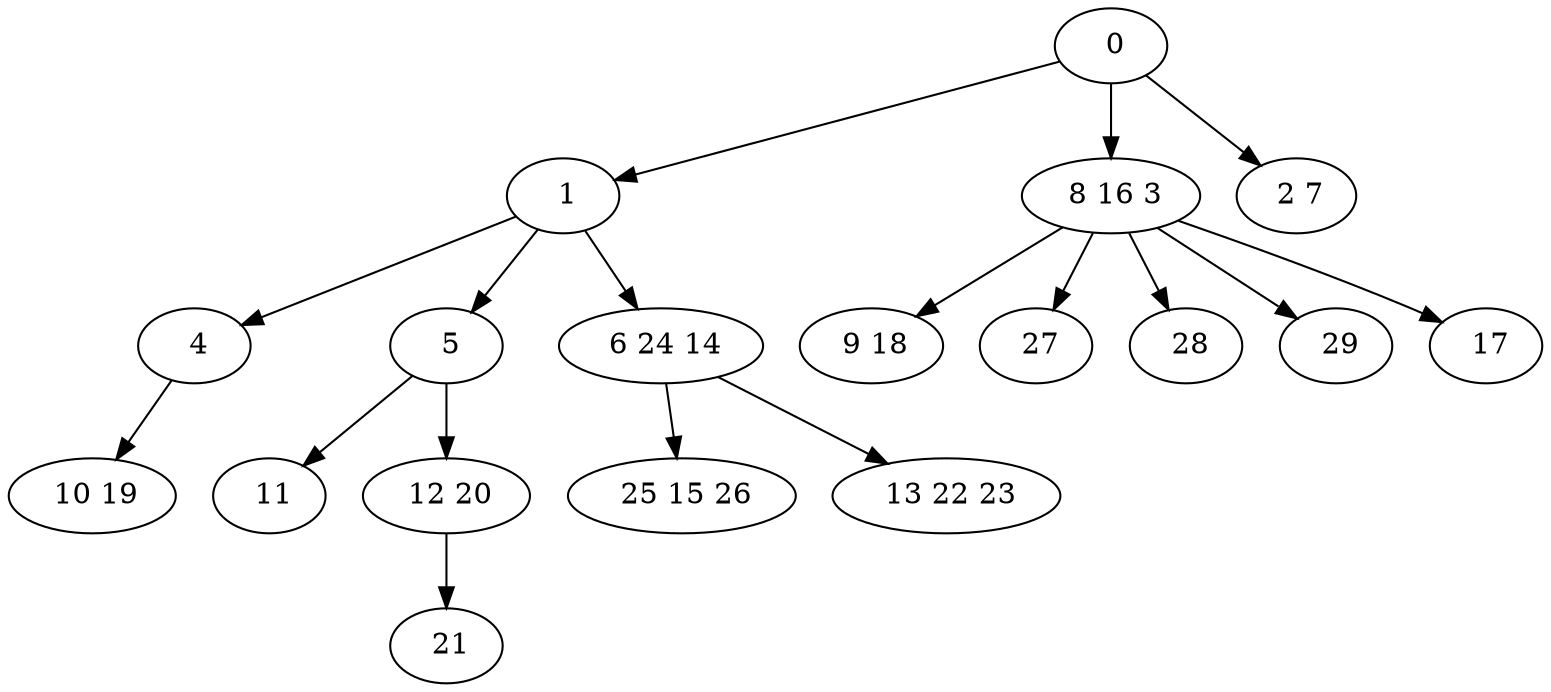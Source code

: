 digraph mytree {
" 0" -> " 1";
" 0" -> " 8 16 3";
" 0" -> " 2 7";
" 1" -> " 4";
" 1" -> " 5";
" 1" -> " 6 24 14";
" 8 16 3" -> " 9 18";
" 8 16 3" -> " 27";
" 8 16 3" -> " 28";
" 8 16 3" -> " 29";
" 8 16 3" -> " 17";
" 2 7";
" 4" -> " 10 19";
" 5" -> " 11";
" 5" -> " 12 20";
" 6 24 14" -> " 25 15 26";
" 6 24 14" -> " 13 22 23";
" 10 19";
" 11";
" 12 20" -> " 21";
" 25 15 26";
" 13 22 23";
" 9 18";
" 21";
" 27";
" 28";
" 29";
" 17";
}
